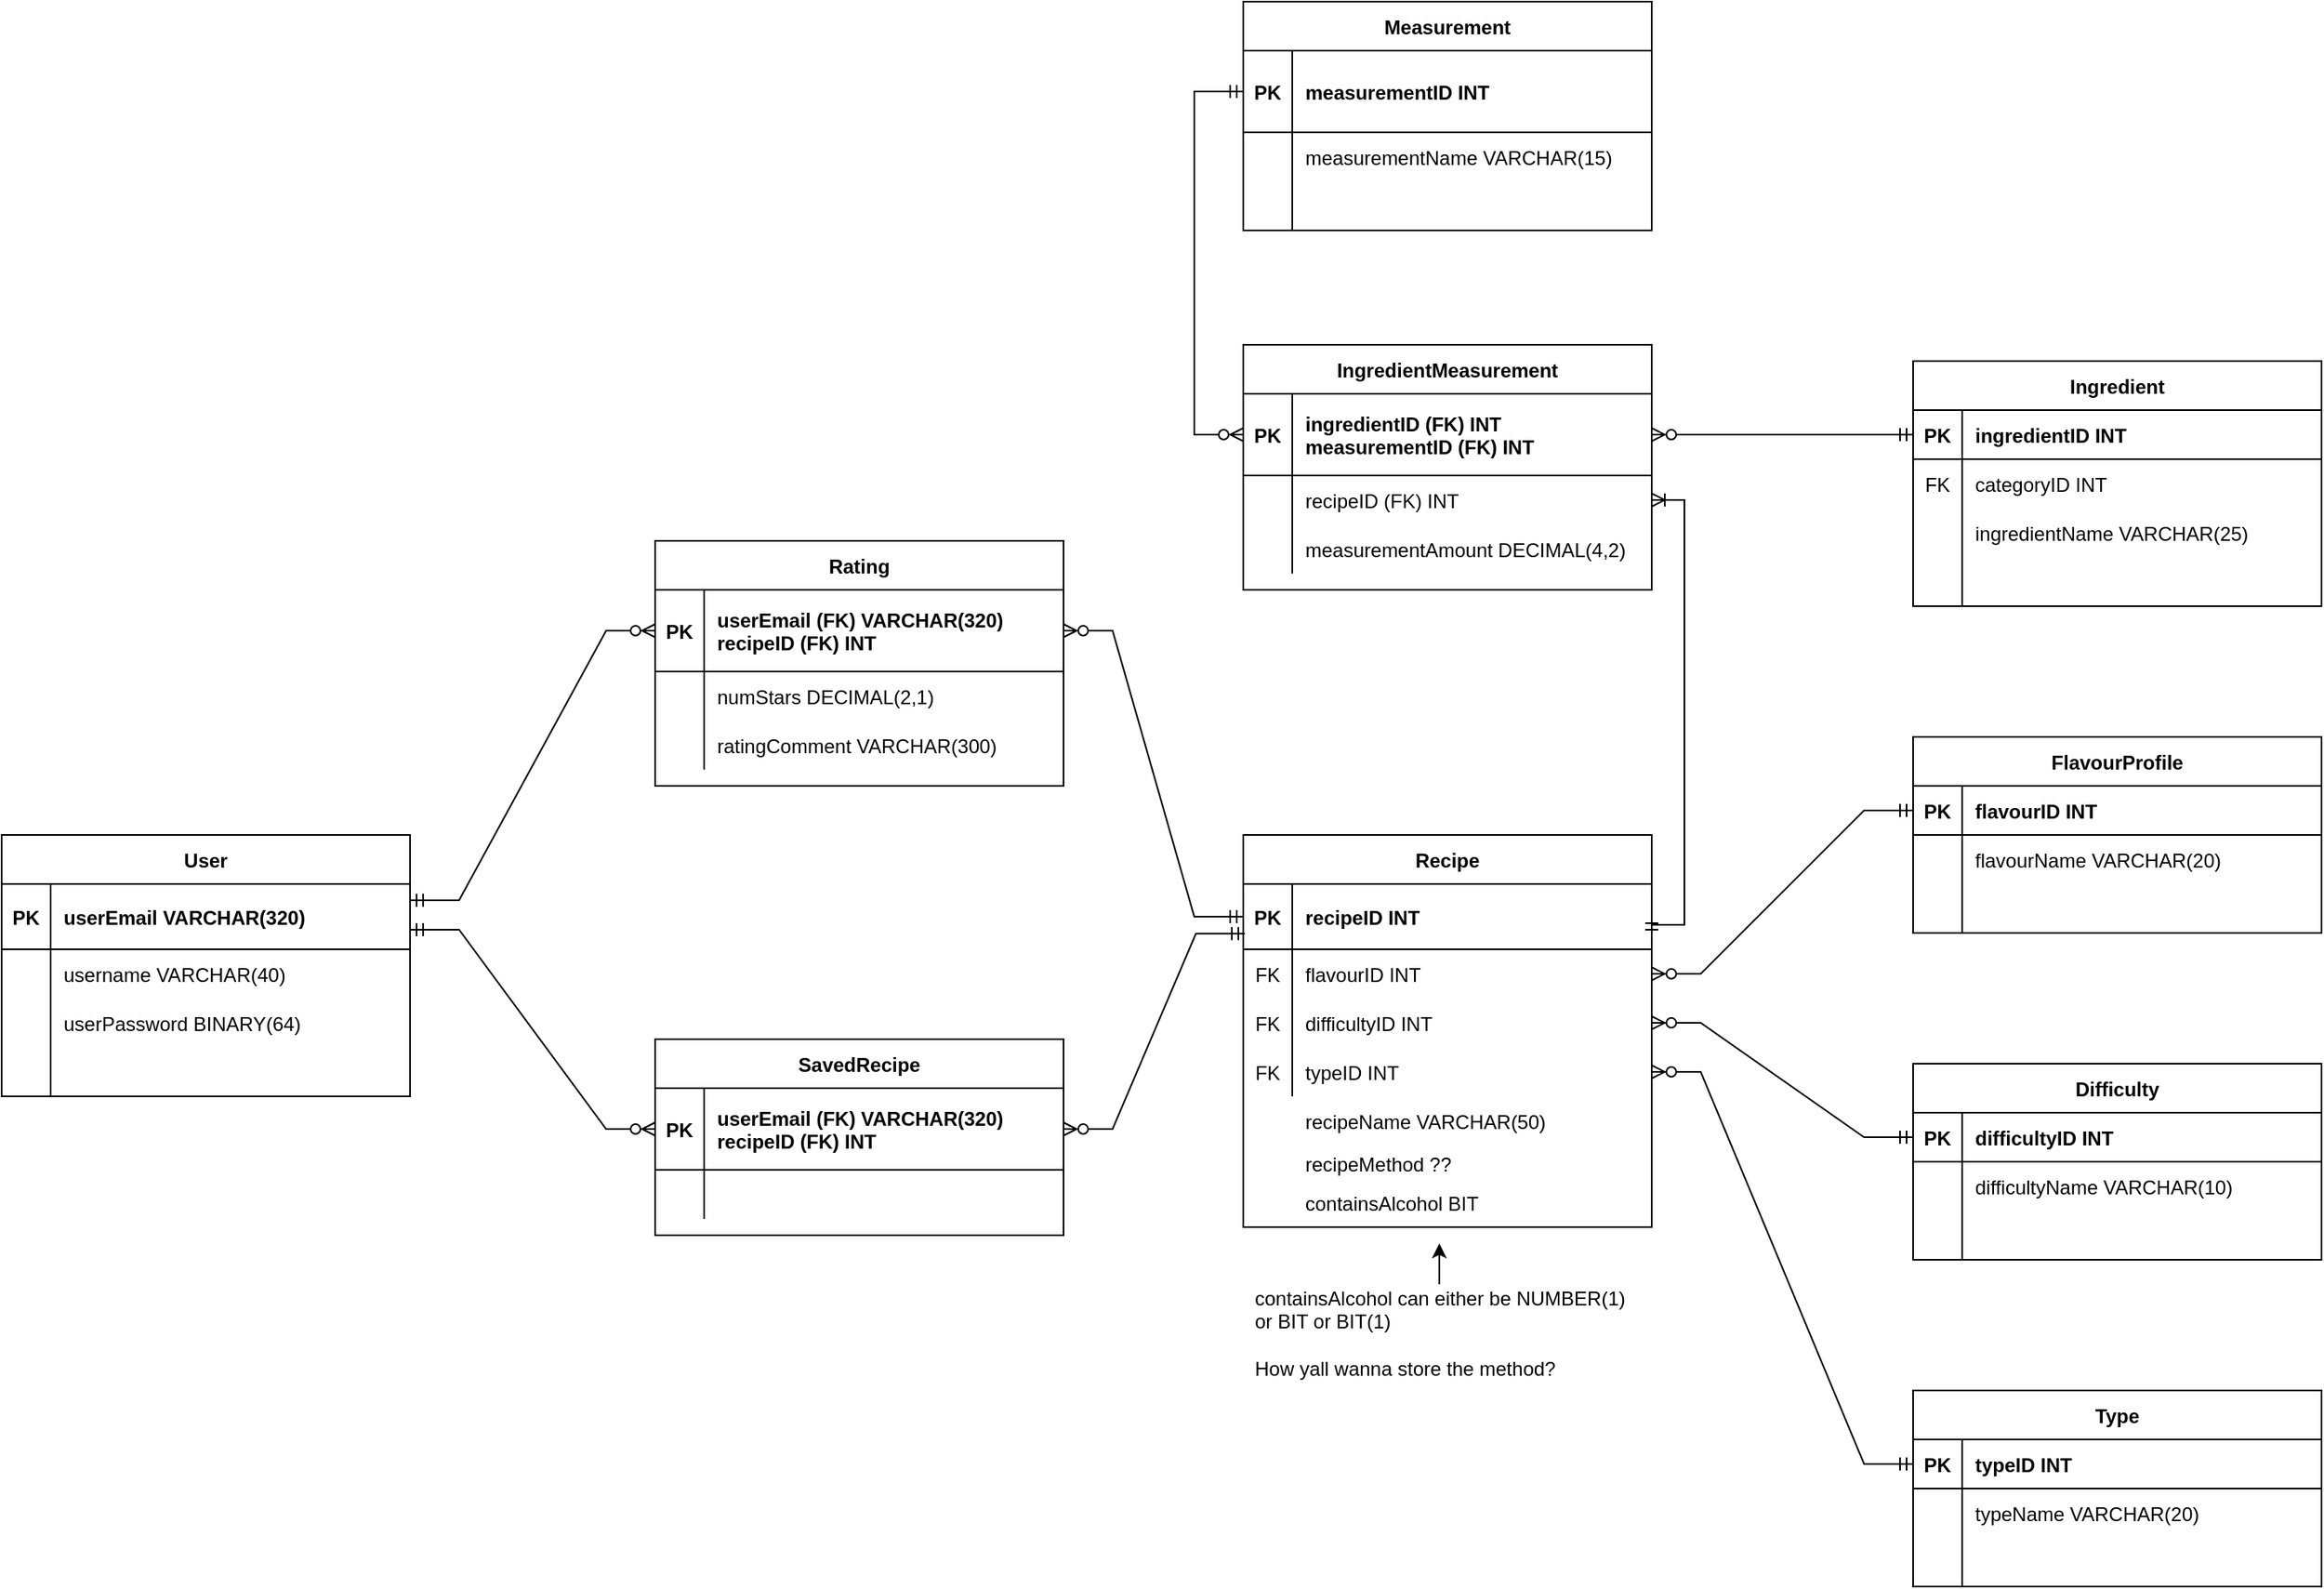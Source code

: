 <mxfile version="17.4.0" type="device"><diagram id="R2lEEEUBdFMjLlhIrx00" name="Page-1"><mxGraphModel dx="3547" dy="1947" grid="1" gridSize="10" guides="1" tooltips="1" connect="1" arrows="1" fold="1" page="1" pageScale="1" pageWidth="850" pageHeight="1100" math="0" shadow="0" extFonts="Permanent Marker^https://fonts.googleapis.com/css?family=Permanent+Marker"><root><mxCell id="0"/><mxCell id="1" parent="0"/><mxCell id="C-vyLk0tnHw3VtMMgP7b-13" value="Measurement" style="shape=table;startSize=30;container=1;collapsible=1;childLayout=tableLayout;fixedRows=1;rowLines=0;fontStyle=1;align=center;resizeLast=1;" parent="1" vertex="1"><mxGeometry x="-290" y="-490" width="250" height="140" as="geometry"/></mxCell><mxCell id="C-vyLk0tnHw3VtMMgP7b-14" value="" style="shape=partialRectangle;collapsible=0;dropTarget=0;pointerEvents=0;fillColor=none;points=[[0,0.5],[1,0.5]];portConstraint=eastwest;top=0;left=0;right=0;bottom=1;" parent="C-vyLk0tnHw3VtMMgP7b-13" vertex="1"><mxGeometry y="30" width="250" height="50" as="geometry"/></mxCell><mxCell id="C-vyLk0tnHw3VtMMgP7b-15" value="PK" style="shape=partialRectangle;overflow=hidden;connectable=0;fillColor=none;top=0;left=0;bottom=0;right=0;fontStyle=1;" parent="C-vyLk0tnHw3VtMMgP7b-14" vertex="1"><mxGeometry width="30" height="50" as="geometry"><mxRectangle width="30" height="50" as="alternateBounds"/></mxGeometry></mxCell><mxCell id="C-vyLk0tnHw3VtMMgP7b-16" value="measurementID INT" style="shape=partialRectangle;overflow=hidden;connectable=0;fillColor=none;top=0;left=0;bottom=0;right=0;align=left;spacingLeft=6;fontStyle=1;" parent="C-vyLk0tnHw3VtMMgP7b-14" vertex="1"><mxGeometry x="30" width="220" height="50" as="geometry"><mxRectangle width="220" height="50" as="alternateBounds"/></mxGeometry></mxCell><mxCell id="C-vyLk0tnHw3VtMMgP7b-17" value="" style="shape=partialRectangle;collapsible=0;dropTarget=0;pointerEvents=0;fillColor=none;points=[[0,0.5],[1,0.5]];portConstraint=eastwest;top=0;left=0;right=0;bottom=0;" parent="C-vyLk0tnHw3VtMMgP7b-13" vertex="1"><mxGeometry y="80" width="250" height="30" as="geometry"/></mxCell><mxCell id="C-vyLk0tnHw3VtMMgP7b-18" value="" style="shape=partialRectangle;overflow=hidden;connectable=0;fillColor=none;top=0;left=0;bottom=0;right=0;" parent="C-vyLk0tnHw3VtMMgP7b-17" vertex="1"><mxGeometry width="30" height="30" as="geometry"><mxRectangle width="30" height="30" as="alternateBounds"/></mxGeometry></mxCell><mxCell id="C-vyLk0tnHw3VtMMgP7b-19" value="measurementName VARCHAR(15)" style="shape=partialRectangle;overflow=hidden;connectable=0;fillColor=none;top=0;left=0;bottom=0;right=0;align=left;spacingLeft=6;" parent="C-vyLk0tnHw3VtMMgP7b-17" vertex="1"><mxGeometry x="30" width="220" height="30" as="geometry"><mxRectangle width="220" height="30" as="alternateBounds"/></mxGeometry></mxCell><mxCell id="C-vyLk0tnHw3VtMMgP7b-20" value="" style="shape=partialRectangle;collapsible=0;dropTarget=0;pointerEvents=0;fillColor=none;points=[[0,0.5],[1,0.5]];portConstraint=eastwest;top=0;left=0;right=0;bottom=0;" parent="C-vyLk0tnHw3VtMMgP7b-13" vertex="1"><mxGeometry y="110" width="250" height="30" as="geometry"/></mxCell><mxCell id="C-vyLk0tnHw3VtMMgP7b-21" value="" style="shape=partialRectangle;overflow=hidden;connectable=0;fillColor=none;top=0;left=0;bottom=0;right=0;" parent="C-vyLk0tnHw3VtMMgP7b-20" vertex="1"><mxGeometry width="30" height="30" as="geometry"><mxRectangle width="30" height="30" as="alternateBounds"/></mxGeometry></mxCell><mxCell id="C-vyLk0tnHw3VtMMgP7b-22" value="" style="shape=partialRectangle;overflow=hidden;connectable=0;fillColor=none;top=0;left=0;bottom=0;right=0;align=left;spacingLeft=6;" parent="C-vyLk0tnHw3VtMMgP7b-20" vertex="1"><mxGeometry x="30" width="220" height="30" as="geometry"><mxRectangle width="220" height="30" as="alternateBounds"/></mxGeometry></mxCell><mxCell id="M-uLG-tRZs6pKhK2Irra-61" value="Recipe" style="shape=table;startSize=30;container=1;collapsible=1;childLayout=tableLayout;fixedRows=1;rowLines=0;fontStyle=1;align=center;resizeLast=1;" parent="1" vertex="1"><mxGeometry x="-290" y="20" width="250" height="240" as="geometry"/></mxCell><mxCell id="M-uLG-tRZs6pKhK2Irra-62" value="" style="shape=partialRectangle;collapsible=0;dropTarget=0;pointerEvents=0;fillColor=none;points=[[0,0.5],[1,0.5]];portConstraint=eastwest;top=0;left=0;right=0;bottom=1;" parent="M-uLG-tRZs6pKhK2Irra-61" vertex="1"><mxGeometry y="30" width="250" height="40" as="geometry"/></mxCell><mxCell id="M-uLG-tRZs6pKhK2Irra-63" value="PK" style="shape=partialRectangle;overflow=hidden;connectable=0;fillColor=none;top=0;left=0;bottom=0;right=0;fontStyle=1;" parent="M-uLG-tRZs6pKhK2Irra-62" vertex="1"><mxGeometry width="30" height="40" as="geometry"><mxRectangle width="30" height="40" as="alternateBounds"/></mxGeometry></mxCell><mxCell id="M-uLG-tRZs6pKhK2Irra-64" value="recipeID INT" style="shape=partialRectangle;overflow=hidden;connectable=0;fillColor=none;top=0;left=0;bottom=0;right=0;align=left;spacingLeft=6;fontStyle=1;" parent="M-uLG-tRZs6pKhK2Irra-62" vertex="1"><mxGeometry x="30" width="220" height="40" as="geometry"><mxRectangle width="220" height="40" as="alternateBounds"/></mxGeometry></mxCell><mxCell id="M-uLG-tRZs6pKhK2Irra-65" value="" style="shape=partialRectangle;collapsible=0;dropTarget=0;pointerEvents=0;fillColor=none;points=[[0,0.5],[1,0.5]];portConstraint=eastwest;top=0;left=0;right=0;bottom=0;" parent="M-uLG-tRZs6pKhK2Irra-61" vertex="1"><mxGeometry y="70" width="250" height="30" as="geometry"/></mxCell><mxCell id="M-uLG-tRZs6pKhK2Irra-66" value="FK" style="shape=partialRectangle;overflow=hidden;connectable=0;fillColor=none;top=0;left=0;bottom=0;right=0;" parent="M-uLG-tRZs6pKhK2Irra-65" vertex="1"><mxGeometry width="30" height="30" as="geometry"><mxRectangle width="30" height="30" as="alternateBounds"/></mxGeometry></mxCell><mxCell id="M-uLG-tRZs6pKhK2Irra-67" value="flavourID INT" style="shape=partialRectangle;overflow=hidden;connectable=0;fillColor=none;top=0;left=0;bottom=0;right=0;align=left;spacingLeft=6;" parent="M-uLG-tRZs6pKhK2Irra-65" vertex="1"><mxGeometry x="30" width="220" height="30" as="geometry"><mxRectangle width="220" height="30" as="alternateBounds"/></mxGeometry></mxCell><mxCell id="M-uLG-tRZs6pKhK2Irra-68" value="" style="shape=partialRectangle;collapsible=0;dropTarget=0;pointerEvents=0;fillColor=none;points=[[0,0.5],[1,0.5]];portConstraint=eastwest;top=0;left=0;right=0;bottom=0;" parent="M-uLG-tRZs6pKhK2Irra-61" vertex="1"><mxGeometry y="100" width="250" height="30" as="geometry"/></mxCell><mxCell id="M-uLG-tRZs6pKhK2Irra-69" value="FK" style="shape=partialRectangle;overflow=hidden;connectable=0;fillColor=none;top=0;left=0;bottom=0;right=0;" parent="M-uLG-tRZs6pKhK2Irra-68" vertex="1"><mxGeometry width="30" height="30" as="geometry"><mxRectangle width="30" height="30" as="alternateBounds"/></mxGeometry></mxCell><mxCell id="M-uLG-tRZs6pKhK2Irra-70" value="difficultyID INT" style="shape=partialRectangle;overflow=hidden;connectable=0;fillColor=none;top=0;left=0;bottom=0;right=0;align=left;spacingLeft=6;" parent="M-uLG-tRZs6pKhK2Irra-68" vertex="1"><mxGeometry x="30" width="220" height="30" as="geometry"><mxRectangle width="220" height="30" as="alternateBounds"/></mxGeometry></mxCell><mxCell id="fUrrX4mAZQ-xG1FtMQyd-1" value="" style="shape=partialRectangle;collapsible=0;dropTarget=0;pointerEvents=0;fillColor=none;points=[[0,0.5],[1,0.5]];portConstraint=eastwest;top=0;left=0;right=0;bottom=0;" parent="M-uLG-tRZs6pKhK2Irra-61" vertex="1"><mxGeometry y="130" width="250" height="30" as="geometry"/></mxCell><mxCell id="fUrrX4mAZQ-xG1FtMQyd-2" value="FK" style="shape=partialRectangle;overflow=hidden;connectable=0;fillColor=none;top=0;left=0;bottom=0;right=0;" parent="fUrrX4mAZQ-xG1FtMQyd-1" vertex="1"><mxGeometry width="30" height="30" as="geometry"><mxRectangle width="30" height="30" as="alternateBounds"/></mxGeometry></mxCell><mxCell id="fUrrX4mAZQ-xG1FtMQyd-3" value="typeID INT" style="shape=partialRectangle;overflow=hidden;connectable=0;fillColor=none;top=0;left=0;bottom=0;right=0;align=left;spacingLeft=6;" parent="fUrrX4mAZQ-xG1FtMQyd-1" vertex="1"><mxGeometry x="30" width="220" height="30" as="geometry"><mxRectangle width="220" height="30" as="alternateBounds"/></mxGeometry></mxCell><mxCell id="M-uLG-tRZs6pKhK2Irra-74" value="IngredientMeasurement" style="shape=table;startSize=30;container=1;collapsible=1;childLayout=tableLayout;fixedRows=1;rowLines=0;fontStyle=1;align=center;resizeLast=1;" parent="1" vertex="1"><mxGeometry x="-290" y="-280" width="250" height="150" as="geometry"/></mxCell><mxCell id="M-uLG-tRZs6pKhK2Irra-75" value="" style="shape=partialRectangle;collapsible=0;dropTarget=0;pointerEvents=0;fillColor=none;points=[[0,0.5],[1,0.5]];portConstraint=eastwest;top=0;left=0;right=0;bottom=1;" parent="M-uLG-tRZs6pKhK2Irra-74" vertex="1"><mxGeometry y="30" width="250" height="50" as="geometry"/></mxCell><mxCell id="M-uLG-tRZs6pKhK2Irra-76" value="PK" style="shape=partialRectangle;overflow=hidden;connectable=0;fillColor=none;top=0;left=0;bottom=0;right=0;fontStyle=1;" parent="M-uLG-tRZs6pKhK2Irra-75" vertex="1"><mxGeometry width="30" height="50" as="geometry"><mxRectangle width="30" height="50" as="alternateBounds"/></mxGeometry></mxCell><mxCell id="M-uLG-tRZs6pKhK2Irra-77" value="ingredientID (FK) INT&#10;measurementID (FK) INT" style="shape=partialRectangle;overflow=hidden;connectable=0;fillColor=none;top=0;left=0;bottom=0;right=0;align=left;spacingLeft=6;fontStyle=1;" parent="M-uLG-tRZs6pKhK2Irra-75" vertex="1"><mxGeometry x="30" width="220" height="50" as="geometry"><mxRectangle width="220" height="50" as="alternateBounds"/></mxGeometry></mxCell><mxCell id="M-uLG-tRZs6pKhK2Irra-78" value="" style="shape=partialRectangle;collapsible=0;dropTarget=0;pointerEvents=0;fillColor=none;points=[[0,0.5],[1,0.5]];portConstraint=eastwest;top=0;left=0;right=0;bottom=0;" parent="M-uLG-tRZs6pKhK2Irra-74" vertex="1"><mxGeometry y="80" width="250" height="30" as="geometry"/></mxCell><mxCell id="M-uLG-tRZs6pKhK2Irra-79" value="" style="shape=partialRectangle;overflow=hidden;connectable=0;fillColor=none;top=0;left=0;bottom=0;right=0;" parent="M-uLG-tRZs6pKhK2Irra-78" vertex="1"><mxGeometry width="30" height="30" as="geometry"><mxRectangle width="30" height="30" as="alternateBounds"/></mxGeometry></mxCell><mxCell id="M-uLG-tRZs6pKhK2Irra-80" value="recipeID (FK) INT" style="shape=partialRectangle;overflow=hidden;connectable=0;fillColor=none;top=0;left=0;bottom=0;right=0;align=left;spacingLeft=6;" parent="M-uLG-tRZs6pKhK2Irra-78" vertex="1"><mxGeometry x="30" width="220" height="30" as="geometry"><mxRectangle width="220" height="30" as="alternateBounds"/></mxGeometry></mxCell><mxCell id="M-uLG-tRZs6pKhK2Irra-83" value="" style="shape=partialRectangle;collapsible=0;dropTarget=0;pointerEvents=0;fillColor=none;points=[[0,0.5],[1,0.5]];portConstraint=eastwest;top=0;left=0;right=0;bottom=0;" parent="M-uLG-tRZs6pKhK2Irra-74" vertex="1"><mxGeometry y="110" width="250" height="30" as="geometry"/></mxCell><mxCell id="M-uLG-tRZs6pKhK2Irra-84" value="" style="shape=partialRectangle;overflow=hidden;connectable=0;fillColor=none;top=0;left=0;bottom=0;right=0;" parent="M-uLG-tRZs6pKhK2Irra-83" vertex="1"><mxGeometry width="30" height="30" as="geometry"><mxRectangle width="30" height="30" as="alternateBounds"/></mxGeometry></mxCell><mxCell id="M-uLG-tRZs6pKhK2Irra-85" value="measurementAmount DECIMAL(4,2)" style="shape=partialRectangle;overflow=hidden;connectable=0;fillColor=none;top=0;left=0;bottom=0;right=0;align=left;spacingLeft=6;" parent="M-uLG-tRZs6pKhK2Irra-83" vertex="1"><mxGeometry x="30" width="220" height="30" as="geometry"><mxRectangle width="220" height="30" as="alternateBounds"/></mxGeometry></mxCell><mxCell id="M-uLG-tRZs6pKhK2Irra-103" value="Ingredient" style="shape=table;startSize=30;container=1;collapsible=1;childLayout=tableLayout;fixedRows=1;rowLines=0;fontStyle=1;align=center;resizeLast=1;" parent="1" vertex="1"><mxGeometry x="120" y="-270" width="250" height="150" as="geometry"/></mxCell><mxCell id="M-uLG-tRZs6pKhK2Irra-104" value="" style="shape=partialRectangle;collapsible=0;dropTarget=0;pointerEvents=0;fillColor=none;points=[[0,0.5],[1,0.5]];portConstraint=eastwest;top=0;left=0;right=0;bottom=1;" parent="M-uLG-tRZs6pKhK2Irra-103" vertex="1"><mxGeometry y="30" width="250" height="30" as="geometry"/></mxCell><mxCell id="M-uLG-tRZs6pKhK2Irra-105" value="PK" style="shape=partialRectangle;overflow=hidden;connectable=0;fillColor=none;top=0;left=0;bottom=0;right=0;fontStyle=1;" parent="M-uLG-tRZs6pKhK2Irra-104" vertex="1"><mxGeometry width="30" height="30" as="geometry"><mxRectangle width="30" height="30" as="alternateBounds"/></mxGeometry></mxCell><mxCell id="M-uLG-tRZs6pKhK2Irra-106" value="ingredientID INT" style="shape=partialRectangle;overflow=hidden;connectable=0;fillColor=none;top=0;left=0;bottom=0;right=0;align=left;spacingLeft=6;fontStyle=1;" parent="M-uLG-tRZs6pKhK2Irra-104" vertex="1"><mxGeometry x="30" width="220" height="30" as="geometry"><mxRectangle width="220" height="30" as="alternateBounds"/></mxGeometry></mxCell><mxCell id="M-uLG-tRZs6pKhK2Irra-146" value="" style="shape=partialRectangle;collapsible=0;dropTarget=0;pointerEvents=0;fillColor=none;points=[[0,0.5],[1,0.5]];portConstraint=eastwest;top=0;left=0;right=0;bottom=0;" parent="M-uLG-tRZs6pKhK2Irra-103" vertex="1"><mxGeometry y="60" width="250" height="30" as="geometry"/></mxCell><mxCell id="M-uLG-tRZs6pKhK2Irra-147" value="FK" style="shape=partialRectangle;overflow=hidden;connectable=0;fillColor=none;top=0;left=0;bottom=0;right=0;" parent="M-uLG-tRZs6pKhK2Irra-146" vertex="1"><mxGeometry width="30" height="30" as="geometry"><mxRectangle width="30" height="30" as="alternateBounds"/></mxGeometry></mxCell><mxCell id="M-uLG-tRZs6pKhK2Irra-148" value="categoryID INT" style="shape=partialRectangle;overflow=hidden;connectable=0;fillColor=none;top=0;left=0;bottom=0;right=0;align=left;spacingLeft=6;" parent="M-uLG-tRZs6pKhK2Irra-146" vertex="1"><mxGeometry x="30" width="220" height="30" as="geometry"><mxRectangle width="220" height="30" as="alternateBounds"/></mxGeometry></mxCell><mxCell id="M-uLG-tRZs6pKhK2Irra-110" value="" style="shape=partialRectangle;collapsible=0;dropTarget=0;pointerEvents=0;fillColor=none;points=[[0,0.5],[1,0.5]];portConstraint=eastwest;top=0;left=0;right=0;bottom=0;" parent="M-uLG-tRZs6pKhK2Irra-103" vertex="1"><mxGeometry y="90" width="250" height="30" as="geometry"/></mxCell><mxCell id="M-uLG-tRZs6pKhK2Irra-111" value="" style="shape=partialRectangle;overflow=hidden;connectable=0;fillColor=none;top=0;left=0;bottom=0;right=0;" parent="M-uLG-tRZs6pKhK2Irra-110" vertex="1"><mxGeometry width="30" height="30" as="geometry"><mxRectangle width="30" height="30" as="alternateBounds"/></mxGeometry></mxCell><mxCell id="M-uLG-tRZs6pKhK2Irra-112" value="ingredientName VARCHAR(25)" style="shape=partialRectangle;overflow=hidden;connectable=0;fillColor=none;top=0;left=0;bottom=0;right=0;align=left;spacingLeft=6;" parent="M-uLG-tRZs6pKhK2Irra-110" vertex="1"><mxGeometry x="30" width="220" height="30" as="geometry"><mxRectangle width="220" height="30" as="alternateBounds"/></mxGeometry></mxCell><mxCell id="M-uLG-tRZs6pKhK2Irra-113" value="" style="shape=partialRectangle;collapsible=0;dropTarget=0;pointerEvents=0;fillColor=none;points=[[0,0.5],[1,0.5]];portConstraint=eastwest;top=0;left=0;right=0;bottom=0;" parent="M-uLG-tRZs6pKhK2Irra-103" vertex="1"><mxGeometry y="120" width="250" height="30" as="geometry"/></mxCell><mxCell id="M-uLG-tRZs6pKhK2Irra-114" value="" style="shape=partialRectangle;overflow=hidden;connectable=0;fillColor=none;top=0;left=0;bottom=0;right=0;" parent="M-uLG-tRZs6pKhK2Irra-113" vertex="1"><mxGeometry width="30" height="30" as="geometry"><mxRectangle width="30" height="30" as="alternateBounds"/></mxGeometry></mxCell><mxCell id="M-uLG-tRZs6pKhK2Irra-115" value="" style="shape=partialRectangle;overflow=hidden;connectable=0;fillColor=none;top=0;left=0;bottom=0;right=0;align=left;spacingLeft=6;" parent="M-uLG-tRZs6pKhK2Irra-113" vertex="1"><mxGeometry x="30" width="220" height="30" as="geometry"><mxRectangle width="220" height="30" as="alternateBounds"/></mxGeometry></mxCell><mxCell id="ol3NqKrwOJaHJG28tOOT-1" value="" style="edgeStyle=orthogonalEdgeStyle;fontSize=12;html=1;endArrow=ERoneToMany;startArrow=ERmandOne;rounded=0;exitX=1;exitY=0.5;exitDx=0;exitDy=0;entryX=1;entryY=0.5;entryDx=0;entryDy=0;" parent="1" source="M-uLG-tRZs6pKhK2Irra-62" target="M-uLG-tRZs6pKhK2Irra-78" edge="1"><mxGeometry width="100" height="100" relative="1" as="geometry"><mxPoint x="-210" y="20" as="sourcePoint"/><mxPoint x="-110" y="-80" as="targetPoint"/><Array as="points"><mxPoint x="-20" y="75"/><mxPoint x="-20" y="-185"/></Array></mxGeometry></mxCell><mxCell id="ol3NqKrwOJaHJG28tOOT-2" value="" style="edgeStyle=entityRelationEdgeStyle;fontSize=12;html=1;endArrow=ERzeroToMany;startArrow=ERmandOne;rounded=0;exitX=0;exitY=0.5;exitDx=0;exitDy=0;entryX=1;entryY=0.5;entryDx=0;entryDy=0;" parent="1" source="M-uLG-tRZs6pKhK2Irra-104" target="M-uLG-tRZs6pKhK2Irra-75" edge="1"><mxGeometry width="100" height="100" relative="1" as="geometry"><mxPoint x="-210" y="20" as="sourcePoint"/><mxPoint x="-110" y="-80" as="targetPoint"/></mxGeometry></mxCell><mxCell id="ol3NqKrwOJaHJG28tOOT-4" value="" style="fontSize=12;html=1;endArrow=ERzeroToMany;startArrow=ERmandOne;rounded=0;exitX=0;exitY=0.5;exitDx=0;exitDy=0;entryX=0;entryY=0.5;entryDx=0;entryDy=0;edgeStyle=orthogonalEdgeStyle;" parent="1" source="C-vyLk0tnHw3VtMMgP7b-14" target="M-uLG-tRZs6pKhK2Irra-75" edge="1"><mxGeometry width="100" height="100" relative="1" as="geometry"><mxPoint x="140" y="-155" as="sourcePoint"/><mxPoint x="-20" y="-156" as="targetPoint"/><Array as="points"><mxPoint x="-320" y="-435"/><mxPoint x="-320" y="-225"/></Array></mxGeometry></mxCell><mxCell id="rBbLAadMYYlc0e-Z_680-1" value="" style="shape=partialRectangle;collapsible=0;dropTarget=0;pointerEvents=0;fillColor=none;points=[[0,0.5],[1,0.5]];portConstraint=eastwest;top=0;left=0;right=0;bottom=0;" parent="1" vertex="1"><mxGeometry x="-290" y="206" width="250" height="30" as="geometry"/></mxCell><mxCell id="rBbLAadMYYlc0e-Z_680-2" value="" style="shape=partialRectangle;overflow=hidden;connectable=0;fillColor=none;top=0;left=0;bottom=0;right=0;" parent="rBbLAadMYYlc0e-Z_680-1" vertex="1"><mxGeometry width="30" height="30" as="geometry"><mxRectangle width="30" height="30" as="alternateBounds"/></mxGeometry></mxCell><mxCell id="rBbLAadMYYlc0e-Z_680-3" value="recipeMethod ??" style="shape=partialRectangle;overflow=hidden;connectable=0;fillColor=none;top=0;left=0;bottom=0;right=0;align=left;spacingLeft=6;" parent="rBbLAadMYYlc0e-Z_680-1" vertex="1"><mxGeometry x="30" width="220" height="30" as="geometry"><mxRectangle width="220" height="30" as="alternateBounds"/></mxGeometry></mxCell><mxCell id="rBbLAadMYYlc0e-Z_680-4" value="" style="shape=partialRectangle;collapsible=0;dropTarget=0;pointerEvents=0;fillColor=none;points=[[0,0.5],[1,0.5]];portConstraint=eastwest;top=0;left=0;right=0;bottom=0;" parent="1" vertex="1"><mxGeometry x="-290" y="180" width="250" height="30" as="geometry"/></mxCell><mxCell id="rBbLAadMYYlc0e-Z_680-5" value="" style="shape=partialRectangle;overflow=hidden;connectable=0;fillColor=none;top=0;left=0;bottom=0;right=0;" parent="rBbLAadMYYlc0e-Z_680-4" vertex="1"><mxGeometry width="30" height="30" as="geometry"><mxRectangle width="30" height="30" as="alternateBounds"/></mxGeometry></mxCell><mxCell id="rBbLAadMYYlc0e-Z_680-6" value="recipeName VARCHAR(50)" style="shape=partialRectangle;overflow=hidden;connectable=0;fillColor=none;top=0;left=0;bottom=0;right=0;align=left;spacingLeft=6;" parent="rBbLAadMYYlc0e-Z_680-4" vertex="1"><mxGeometry x="30" width="220" height="30" as="geometry"><mxRectangle width="220" height="30" as="alternateBounds"/></mxGeometry></mxCell><mxCell id="rBbLAadMYYlc0e-Z_680-7" value="" style="shape=partialRectangle;collapsible=0;dropTarget=0;pointerEvents=0;fillColor=none;points=[[0,0.5],[1,0.5]];portConstraint=eastwest;top=0;left=0;right=0;bottom=0;" parent="1" vertex="1"><mxGeometry x="-290" y="230" width="250" height="30" as="geometry"/></mxCell><mxCell id="rBbLAadMYYlc0e-Z_680-8" value="" style="shape=partialRectangle;overflow=hidden;connectable=0;fillColor=none;top=0;left=0;bottom=0;right=0;" parent="rBbLAadMYYlc0e-Z_680-7" vertex="1"><mxGeometry width="30" height="30" as="geometry"><mxRectangle width="30" height="30" as="alternateBounds"/></mxGeometry></mxCell><mxCell id="rBbLAadMYYlc0e-Z_680-9" value="containsAlcohol BIT" style="shape=partialRectangle;overflow=hidden;connectable=0;fillColor=none;top=0;left=0;bottom=0;right=0;align=left;spacingLeft=6;" parent="rBbLAadMYYlc0e-Z_680-7" vertex="1"><mxGeometry x="30" width="220" height="30" as="geometry"><mxRectangle width="220" height="30" as="alternateBounds"/></mxGeometry></mxCell><mxCell id="rBbLAadMYYlc0e-Z_680-23" value="FlavourProfile" style="shape=table;startSize=30;container=1;collapsible=1;childLayout=tableLayout;fixedRows=1;rowLines=0;fontStyle=1;align=center;resizeLast=1;" parent="1" vertex="1"><mxGeometry x="120" y="-40" width="250" height="120" as="geometry"/></mxCell><mxCell id="rBbLAadMYYlc0e-Z_680-24" value="" style="shape=partialRectangle;collapsible=0;dropTarget=0;pointerEvents=0;fillColor=none;points=[[0,0.5],[1,0.5]];portConstraint=eastwest;top=0;left=0;right=0;bottom=1;" parent="rBbLAadMYYlc0e-Z_680-23" vertex="1"><mxGeometry y="30" width="250" height="30" as="geometry"/></mxCell><mxCell id="rBbLAadMYYlc0e-Z_680-25" value="PK" style="shape=partialRectangle;overflow=hidden;connectable=0;fillColor=none;top=0;left=0;bottom=0;right=0;fontStyle=1;" parent="rBbLAadMYYlc0e-Z_680-24" vertex="1"><mxGeometry width="30" height="30" as="geometry"><mxRectangle width="30" height="30" as="alternateBounds"/></mxGeometry></mxCell><mxCell id="rBbLAadMYYlc0e-Z_680-26" value="flavourID INT" style="shape=partialRectangle;overflow=hidden;connectable=0;fillColor=none;top=0;left=0;bottom=0;right=0;align=left;spacingLeft=6;fontStyle=1;" parent="rBbLAadMYYlc0e-Z_680-24" vertex="1"><mxGeometry x="30" width="220" height="30" as="geometry"><mxRectangle width="220" height="30" as="alternateBounds"/></mxGeometry></mxCell><mxCell id="rBbLAadMYYlc0e-Z_680-27" value="" style="shape=partialRectangle;collapsible=0;dropTarget=0;pointerEvents=0;fillColor=none;points=[[0,0.5],[1,0.5]];portConstraint=eastwest;top=0;left=0;right=0;bottom=0;" parent="rBbLAadMYYlc0e-Z_680-23" vertex="1"><mxGeometry y="60" width="250" height="30" as="geometry"/></mxCell><mxCell id="rBbLAadMYYlc0e-Z_680-28" value="" style="shape=partialRectangle;overflow=hidden;connectable=0;fillColor=none;top=0;left=0;bottom=0;right=0;" parent="rBbLAadMYYlc0e-Z_680-27" vertex="1"><mxGeometry width="30" height="30" as="geometry"><mxRectangle width="30" height="30" as="alternateBounds"/></mxGeometry></mxCell><mxCell id="rBbLAadMYYlc0e-Z_680-29" value="flavourName VARCHAR(20)" style="shape=partialRectangle;overflow=hidden;connectable=0;fillColor=none;top=0;left=0;bottom=0;right=0;align=left;spacingLeft=6;" parent="rBbLAadMYYlc0e-Z_680-27" vertex="1"><mxGeometry x="30" width="220" height="30" as="geometry"><mxRectangle width="220" height="30" as="alternateBounds"/></mxGeometry></mxCell><mxCell id="rBbLAadMYYlc0e-Z_680-33" value="" style="shape=partialRectangle;collapsible=0;dropTarget=0;pointerEvents=0;fillColor=none;points=[[0,0.5],[1,0.5]];portConstraint=eastwest;top=0;left=0;right=0;bottom=0;" parent="rBbLAadMYYlc0e-Z_680-23" vertex="1"><mxGeometry y="90" width="250" height="30" as="geometry"/></mxCell><mxCell id="rBbLAadMYYlc0e-Z_680-34" value="" style="shape=partialRectangle;overflow=hidden;connectable=0;fillColor=none;top=0;left=0;bottom=0;right=0;" parent="rBbLAadMYYlc0e-Z_680-33" vertex="1"><mxGeometry width="30" height="30" as="geometry"><mxRectangle width="30" height="30" as="alternateBounds"/></mxGeometry></mxCell><mxCell id="rBbLAadMYYlc0e-Z_680-35" value="" style="shape=partialRectangle;overflow=hidden;connectable=0;fillColor=none;top=0;left=0;bottom=0;right=0;align=left;spacingLeft=6;" parent="rBbLAadMYYlc0e-Z_680-33" vertex="1"><mxGeometry x="30" width="220" height="30" as="geometry"><mxRectangle width="220" height="30" as="alternateBounds"/></mxGeometry></mxCell><mxCell id="rBbLAadMYYlc0e-Z_680-36" value="Difficulty" style="shape=table;startSize=30;container=1;collapsible=1;childLayout=tableLayout;fixedRows=1;rowLines=0;fontStyle=1;align=center;resizeLast=1;" parent="1" vertex="1"><mxGeometry x="120" y="160" width="250" height="120" as="geometry"/></mxCell><mxCell id="rBbLAadMYYlc0e-Z_680-37" value="" style="shape=partialRectangle;collapsible=0;dropTarget=0;pointerEvents=0;fillColor=none;points=[[0,0.5],[1,0.5]];portConstraint=eastwest;top=0;left=0;right=0;bottom=1;" parent="rBbLAadMYYlc0e-Z_680-36" vertex="1"><mxGeometry y="30" width="250" height="30" as="geometry"/></mxCell><mxCell id="rBbLAadMYYlc0e-Z_680-38" value="PK" style="shape=partialRectangle;overflow=hidden;connectable=0;fillColor=none;top=0;left=0;bottom=0;right=0;fontStyle=1;" parent="rBbLAadMYYlc0e-Z_680-37" vertex="1"><mxGeometry width="30" height="30" as="geometry"><mxRectangle width="30" height="30" as="alternateBounds"/></mxGeometry></mxCell><mxCell id="rBbLAadMYYlc0e-Z_680-39" value="difficultyID INT" style="shape=partialRectangle;overflow=hidden;connectable=0;fillColor=none;top=0;left=0;bottom=0;right=0;align=left;spacingLeft=6;fontStyle=1;" parent="rBbLAadMYYlc0e-Z_680-37" vertex="1"><mxGeometry x="30" width="220" height="30" as="geometry"><mxRectangle width="220" height="30" as="alternateBounds"/></mxGeometry></mxCell><mxCell id="rBbLAadMYYlc0e-Z_680-40" value="" style="shape=partialRectangle;collapsible=0;dropTarget=0;pointerEvents=0;fillColor=none;points=[[0,0.5],[1,0.5]];portConstraint=eastwest;top=0;left=0;right=0;bottom=0;" parent="rBbLAadMYYlc0e-Z_680-36" vertex="1"><mxGeometry y="60" width="250" height="30" as="geometry"/></mxCell><mxCell id="rBbLAadMYYlc0e-Z_680-41" value="" style="shape=partialRectangle;overflow=hidden;connectable=0;fillColor=none;top=0;left=0;bottom=0;right=0;" parent="rBbLAadMYYlc0e-Z_680-40" vertex="1"><mxGeometry width="30" height="30" as="geometry"><mxRectangle width="30" height="30" as="alternateBounds"/></mxGeometry></mxCell><mxCell id="rBbLAadMYYlc0e-Z_680-42" value="difficultyName VARCHAR(10)" style="shape=partialRectangle;overflow=hidden;connectable=0;fillColor=none;top=0;left=0;bottom=0;right=0;align=left;spacingLeft=6;" parent="rBbLAadMYYlc0e-Z_680-40" vertex="1"><mxGeometry x="30" width="220" height="30" as="geometry"><mxRectangle width="220" height="30" as="alternateBounds"/></mxGeometry></mxCell><mxCell id="rBbLAadMYYlc0e-Z_680-46" value="" style="shape=partialRectangle;collapsible=0;dropTarget=0;pointerEvents=0;fillColor=none;points=[[0,0.5],[1,0.5]];portConstraint=eastwest;top=0;left=0;right=0;bottom=0;" parent="rBbLAadMYYlc0e-Z_680-36" vertex="1"><mxGeometry y="90" width="250" height="30" as="geometry"/></mxCell><mxCell id="rBbLAadMYYlc0e-Z_680-47" value="" style="shape=partialRectangle;overflow=hidden;connectable=0;fillColor=none;top=0;left=0;bottom=0;right=0;" parent="rBbLAadMYYlc0e-Z_680-46" vertex="1"><mxGeometry width="30" height="30" as="geometry"><mxRectangle width="30" height="30" as="alternateBounds"/></mxGeometry></mxCell><mxCell id="rBbLAadMYYlc0e-Z_680-48" value="" style="shape=partialRectangle;overflow=hidden;connectable=0;fillColor=none;top=0;left=0;bottom=0;right=0;align=left;spacingLeft=6;" parent="rBbLAadMYYlc0e-Z_680-46" vertex="1"><mxGeometry x="30" width="220" height="30" as="geometry"><mxRectangle width="220" height="30" as="alternateBounds"/></mxGeometry></mxCell><mxCell id="rBbLAadMYYlc0e-Z_680-49" value="Type" style="shape=table;startSize=30;container=1;collapsible=1;childLayout=tableLayout;fixedRows=1;rowLines=0;fontStyle=1;align=center;resizeLast=1;" parent="1" vertex="1"><mxGeometry x="120" y="360" width="250" height="120" as="geometry"/></mxCell><mxCell id="rBbLAadMYYlc0e-Z_680-50" value="" style="shape=partialRectangle;collapsible=0;dropTarget=0;pointerEvents=0;fillColor=none;points=[[0,0.5],[1,0.5]];portConstraint=eastwest;top=0;left=0;right=0;bottom=1;" parent="rBbLAadMYYlc0e-Z_680-49" vertex="1"><mxGeometry y="30" width="250" height="30" as="geometry"/></mxCell><mxCell id="rBbLAadMYYlc0e-Z_680-51" value="PK" style="shape=partialRectangle;overflow=hidden;connectable=0;fillColor=none;top=0;left=0;bottom=0;right=0;fontStyle=1;" parent="rBbLAadMYYlc0e-Z_680-50" vertex="1"><mxGeometry width="30" height="30" as="geometry"><mxRectangle width="30" height="30" as="alternateBounds"/></mxGeometry></mxCell><mxCell id="rBbLAadMYYlc0e-Z_680-52" value="typeID INT" style="shape=partialRectangle;overflow=hidden;connectable=0;fillColor=none;top=0;left=0;bottom=0;right=0;align=left;spacingLeft=6;fontStyle=1;" parent="rBbLAadMYYlc0e-Z_680-50" vertex="1"><mxGeometry x="30" width="220" height="30" as="geometry"><mxRectangle width="220" height="30" as="alternateBounds"/></mxGeometry></mxCell><mxCell id="rBbLAadMYYlc0e-Z_680-53" value="" style="shape=partialRectangle;collapsible=0;dropTarget=0;pointerEvents=0;fillColor=none;points=[[0,0.5],[1,0.5]];portConstraint=eastwest;top=0;left=0;right=0;bottom=0;" parent="rBbLAadMYYlc0e-Z_680-49" vertex="1"><mxGeometry y="60" width="250" height="30" as="geometry"/></mxCell><mxCell id="rBbLAadMYYlc0e-Z_680-54" value="" style="shape=partialRectangle;overflow=hidden;connectable=0;fillColor=none;top=0;left=0;bottom=0;right=0;" parent="rBbLAadMYYlc0e-Z_680-53" vertex="1"><mxGeometry width="30" height="30" as="geometry"><mxRectangle width="30" height="30" as="alternateBounds"/></mxGeometry></mxCell><mxCell id="rBbLAadMYYlc0e-Z_680-55" value="typeName VARCHAR(20)" style="shape=partialRectangle;overflow=hidden;connectable=0;fillColor=none;top=0;left=0;bottom=0;right=0;align=left;spacingLeft=6;" parent="rBbLAadMYYlc0e-Z_680-53" vertex="1"><mxGeometry x="30" width="220" height="30" as="geometry"><mxRectangle width="220" height="30" as="alternateBounds"/></mxGeometry></mxCell><mxCell id="rBbLAadMYYlc0e-Z_680-59" value="" style="shape=partialRectangle;collapsible=0;dropTarget=0;pointerEvents=0;fillColor=none;points=[[0,0.5],[1,0.5]];portConstraint=eastwest;top=0;left=0;right=0;bottom=0;" parent="rBbLAadMYYlc0e-Z_680-49" vertex="1"><mxGeometry y="90" width="250" height="30" as="geometry"/></mxCell><mxCell id="rBbLAadMYYlc0e-Z_680-60" value="" style="shape=partialRectangle;overflow=hidden;connectable=0;fillColor=none;top=0;left=0;bottom=0;right=0;" parent="rBbLAadMYYlc0e-Z_680-59" vertex="1"><mxGeometry width="30" height="30" as="geometry"><mxRectangle width="30" height="30" as="alternateBounds"/></mxGeometry></mxCell><mxCell id="rBbLAadMYYlc0e-Z_680-61" value="" style="shape=partialRectangle;overflow=hidden;connectable=0;fillColor=none;top=0;left=0;bottom=0;right=0;align=left;spacingLeft=6;" parent="rBbLAadMYYlc0e-Z_680-59" vertex="1"><mxGeometry x="30" width="220" height="30" as="geometry"><mxRectangle width="220" height="30" as="alternateBounds"/></mxGeometry></mxCell><mxCell id="rBbLAadMYYlc0e-Z_680-62" value="" style="edgeStyle=entityRelationEdgeStyle;fontSize=12;html=1;endArrow=ERzeroToMany;startArrow=ERmandOne;rounded=0;exitX=0;exitY=0.5;exitDx=0;exitDy=0;entryX=1;entryY=0.5;entryDx=0;entryDy=0;" parent="1" source="rBbLAadMYYlc0e-Z_680-24" target="M-uLG-tRZs6pKhK2Irra-65" edge="1"><mxGeometry width="100" height="100" relative="1" as="geometry"><mxPoint x="130" y="-215" as="sourcePoint"/><mxPoint x="-30" y="-215" as="targetPoint"/></mxGeometry></mxCell><mxCell id="rBbLAadMYYlc0e-Z_680-63" value="" style="edgeStyle=entityRelationEdgeStyle;fontSize=12;html=1;endArrow=ERzeroToMany;startArrow=ERmandOne;rounded=0;exitX=0;exitY=0.5;exitDx=0;exitDy=0;entryX=1;entryY=0.5;entryDx=0;entryDy=0;" parent="1" source="rBbLAadMYYlc0e-Z_680-37" target="M-uLG-tRZs6pKhK2Irra-68" edge="1"><mxGeometry width="100" height="100" relative="1" as="geometry"><mxPoint x="140" y="-205" as="sourcePoint"/><mxPoint x="-20" y="-205" as="targetPoint"/></mxGeometry></mxCell><mxCell id="rBbLAadMYYlc0e-Z_680-64" value="" style="edgeStyle=entityRelationEdgeStyle;fontSize=12;html=1;endArrow=ERzeroToMany;startArrow=ERmandOne;rounded=0;exitX=0;exitY=0.5;exitDx=0;exitDy=0;entryX=1;entryY=0.5;entryDx=0;entryDy=0;" parent="1" source="rBbLAadMYYlc0e-Z_680-50" target="fUrrX4mAZQ-xG1FtMQyd-1" edge="1"><mxGeometry width="100" height="100" relative="1" as="geometry"><mxPoint x="150" y="-195" as="sourcePoint"/><mxPoint x="-10" y="-195" as="targetPoint"/></mxGeometry></mxCell><mxCell id="rBbLAadMYYlc0e-Z_680-67" value="User" style="shape=table;startSize=30;container=1;collapsible=1;childLayout=tableLayout;fixedRows=1;rowLines=0;fontStyle=1;align=center;resizeLast=1;" parent="1" vertex="1"><mxGeometry x="-1050" y="20" width="250" height="160" as="geometry"/></mxCell><mxCell id="rBbLAadMYYlc0e-Z_680-68" value="" style="shape=partialRectangle;collapsible=0;dropTarget=0;pointerEvents=0;fillColor=none;points=[[0,0.5],[1,0.5]];portConstraint=eastwest;top=0;left=0;right=0;bottom=1;" parent="rBbLAadMYYlc0e-Z_680-67" vertex="1"><mxGeometry y="30" width="250" height="40" as="geometry"/></mxCell><mxCell id="rBbLAadMYYlc0e-Z_680-69" value="PK" style="shape=partialRectangle;overflow=hidden;connectable=0;fillColor=none;top=0;left=0;bottom=0;right=0;fontStyle=1;" parent="rBbLAadMYYlc0e-Z_680-68" vertex="1"><mxGeometry width="30" height="40" as="geometry"><mxRectangle width="30" height="40" as="alternateBounds"/></mxGeometry></mxCell><mxCell id="rBbLAadMYYlc0e-Z_680-70" value="userEmail VARCHAR(320)" style="shape=partialRectangle;overflow=hidden;connectable=0;fillColor=none;top=0;left=0;bottom=0;right=0;align=left;spacingLeft=6;fontStyle=1;" parent="rBbLAadMYYlc0e-Z_680-68" vertex="1"><mxGeometry x="30" width="220" height="40" as="geometry"><mxRectangle width="220" height="40" as="alternateBounds"/></mxGeometry></mxCell><mxCell id="rBbLAadMYYlc0e-Z_680-71" value="" style="shape=partialRectangle;collapsible=0;dropTarget=0;pointerEvents=0;fillColor=none;points=[[0,0.5],[1,0.5]];portConstraint=eastwest;top=0;left=0;right=0;bottom=0;" parent="rBbLAadMYYlc0e-Z_680-67" vertex="1"><mxGeometry y="70" width="250" height="30" as="geometry"/></mxCell><mxCell id="rBbLAadMYYlc0e-Z_680-72" value="" style="shape=partialRectangle;overflow=hidden;connectable=0;fillColor=none;top=0;left=0;bottom=0;right=0;" parent="rBbLAadMYYlc0e-Z_680-71" vertex="1"><mxGeometry width="30" height="30" as="geometry"><mxRectangle width="30" height="30" as="alternateBounds"/></mxGeometry></mxCell><mxCell id="rBbLAadMYYlc0e-Z_680-73" value="username VARCHAR(40)" style="shape=partialRectangle;overflow=hidden;connectable=0;fillColor=none;top=0;left=0;bottom=0;right=0;align=left;spacingLeft=6;" parent="rBbLAadMYYlc0e-Z_680-71" vertex="1"><mxGeometry x="30" width="220" height="30" as="geometry"><mxRectangle width="220" height="30" as="alternateBounds"/></mxGeometry></mxCell><mxCell id="rBbLAadMYYlc0e-Z_680-74" value="" style="shape=partialRectangle;collapsible=0;dropTarget=0;pointerEvents=0;fillColor=none;points=[[0,0.5],[1,0.5]];portConstraint=eastwest;top=0;left=0;right=0;bottom=0;" parent="rBbLAadMYYlc0e-Z_680-67" vertex="1"><mxGeometry y="100" width="250" height="30" as="geometry"/></mxCell><mxCell id="rBbLAadMYYlc0e-Z_680-75" value="" style="shape=partialRectangle;overflow=hidden;connectable=0;fillColor=none;top=0;left=0;bottom=0;right=0;" parent="rBbLAadMYYlc0e-Z_680-74" vertex="1"><mxGeometry width="30" height="30" as="geometry"><mxRectangle width="30" height="30" as="alternateBounds"/></mxGeometry></mxCell><mxCell id="rBbLAadMYYlc0e-Z_680-76" value="userPassword BINARY(64)" style="shape=partialRectangle;overflow=hidden;connectable=0;fillColor=none;top=0;left=0;bottom=0;right=0;align=left;spacingLeft=6;" parent="rBbLAadMYYlc0e-Z_680-74" vertex="1"><mxGeometry x="30" width="220" height="30" as="geometry"><mxRectangle width="220" height="30" as="alternateBounds"/></mxGeometry></mxCell><mxCell id="rBbLAadMYYlc0e-Z_680-77" value="" style="shape=partialRectangle;collapsible=0;dropTarget=0;pointerEvents=0;fillColor=none;points=[[0,0.5],[1,0.5]];portConstraint=eastwest;top=0;left=0;right=0;bottom=0;" parent="rBbLAadMYYlc0e-Z_680-67" vertex="1"><mxGeometry y="130" width="250" height="30" as="geometry"/></mxCell><mxCell id="rBbLAadMYYlc0e-Z_680-78" value="" style="shape=partialRectangle;overflow=hidden;connectable=0;fillColor=none;top=0;left=0;bottom=0;right=0;" parent="rBbLAadMYYlc0e-Z_680-77" vertex="1"><mxGeometry width="30" height="30" as="geometry"><mxRectangle width="30" height="30" as="alternateBounds"/></mxGeometry></mxCell><mxCell id="rBbLAadMYYlc0e-Z_680-79" value="" style="shape=partialRectangle;overflow=hidden;connectable=0;fillColor=none;top=0;left=0;bottom=0;right=0;align=left;spacingLeft=6;" parent="rBbLAadMYYlc0e-Z_680-77" vertex="1"><mxGeometry x="30" width="220" height="30" as="geometry"><mxRectangle width="220" height="30" as="alternateBounds"/></mxGeometry></mxCell><mxCell id="rBbLAadMYYlc0e-Z_680-106" value="Rating" style="shape=table;startSize=30;container=1;collapsible=1;childLayout=tableLayout;fixedRows=1;rowLines=0;fontStyle=1;align=center;resizeLast=1;" parent="1" vertex="1"><mxGeometry x="-650" y="-160" width="250" height="150" as="geometry"/></mxCell><mxCell id="rBbLAadMYYlc0e-Z_680-107" value="" style="shape=partialRectangle;collapsible=0;dropTarget=0;pointerEvents=0;fillColor=none;points=[[0,0.5],[1,0.5]];portConstraint=eastwest;top=0;left=0;right=0;bottom=1;" parent="rBbLAadMYYlc0e-Z_680-106" vertex="1"><mxGeometry y="30" width="250" height="50" as="geometry"/></mxCell><mxCell id="rBbLAadMYYlc0e-Z_680-108" value="PK" style="shape=partialRectangle;overflow=hidden;connectable=0;fillColor=none;top=0;left=0;bottom=0;right=0;fontStyle=1;" parent="rBbLAadMYYlc0e-Z_680-107" vertex="1"><mxGeometry width="30" height="50" as="geometry"><mxRectangle width="30" height="50" as="alternateBounds"/></mxGeometry></mxCell><mxCell id="rBbLAadMYYlc0e-Z_680-109" value="userEmail (FK) VARCHAR(320)&#10;recipeID (FK) INT" style="shape=partialRectangle;overflow=hidden;connectable=0;fillColor=none;top=0;left=0;bottom=0;right=0;align=left;spacingLeft=6;fontStyle=1;" parent="rBbLAadMYYlc0e-Z_680-107" vertex="1"><mxGeometry x="30" width="220" height="50" as="geometry"><mxRectangle width="220" height="50" as="alternateBounds"/></mxGeometry></mxCell><mxCell id="rBbLAadMYYlc0e-Z_680-110" value="" style="shape=partialRectangle;collapsible=0;dropTarget=0;pointerEvents=0;fillColor=none;points=[[0,0.5],[1,0.5]];portConstraint=eastwest;top=0;left=0;right=0;bottom=0;" parent="rBbLAadMYYlc0e-Z_680-106" vertex="1"><mxGeometry y="80" width="250" height="30" as="geometry"/></mxCell><mxCell id="rBbLAadMYYlc0e-Z_680-111" value="" style="shape=partialRectangle;overflow=hidden;connectable=0;fillColor=none;top=0;left=0;bottom=0;right=0;" parent="rBbLAadMYYlc0e-Z_680-110" vertex="1"><mxGeometry width="30" height="30" as="geometry"><mxRectangle width="30" height="30" as="alternateBounds"/></mxGeometry></mxCell><mxCell id="rBbLAadMYYlc0e-Z_680-112" value="numStars DECIMAL(2,1)" style="shape=partialRectangle;overflow=hidden;connectable=0;fillColor=none;top=0;left=0;bottom=0;right=0;align=left;spacingLeft=6;" parent="rBbLAadMYYlc0e-Z_680-110" vertex="1"><mxGeometry x="30" width="220" height="30" as="geometry"><mxRectangle width="220" height="30" as="alternateBounds"/></mxGeometry></mxCell><mxCell id="rBbLAadMYYlc0e-Z_680-113" value="" style="shape=partialRectangle;collapsible=0;dropTarget=0;pointerEvents=0;fillColor=none;points=[[0,0.5],[1,0.5]];portConstraint=eastwest;top=0;left=0;right=0;bottom=0;" parent="rBbLAadMYYlc0e-Z_680-106" vertex="1"><mxGeometry y="110" width="250" height="30" as="geometry"/></mxCell><mxCell id="rBbLAadMYYlc0e-Z_680-114" value="" style="shape=partialRectangle;overflow=hidden;connectable=0;fillColor=none;top=0;left=0;bottom=0;right=0;" parent="rBbLAadMYYlc0e-Z_680-113" vertex="1"><mxGeometry width="30" height="30" as="geometry"><mxRectangle width="30" height="30" as="alternateBounds"/></mxGeometry></mxCell><mxCell id="rBbLAadMYYlc0e-Z_680-115" value="ratingComment VARCHAR(300)" style="shape=partialRectangle;overflow=hidden;connectable=0;fillColor=none;top=0;left=0;bottom=0;right=0;align=left;spacingLeft=6;" parent="rBbLAadMYYlc0e-Z_680-113" vertex="1"><mxGeometry x="30" width="220" height="30" as="geometry"><mxRectangle width="220" height="30" as="alternateBounds"/></mxGeometry></mxCell><mxCell id="rBbLAadMYYlc0e-Z_680-116" value="SavedRecipe" style="shape=table;startSize=30;container=1;collapsible=1;childLayout=tableLayout;fixedRows=1;rowLines=0;fontStyle=1;align=center;resizeLast=1;" parent="1" vertex="1"><mxGeometry x="-650" y="145" width="250" height="120" as="geometry"/></mxCell><mxCell id="rBbLAadMYYlc0e-Z_680-117" value="" style="shape=partialRectangle;collapsible=0;dropTarget=0;pointerEvents=0;fillColor=none;points=[[0,0.5],[1,0.5]];portConstraint=eastwest;top=0;left=0;right=0;bottom=1;" parent="rBbLAadMYYlc0e-Z_680-116" vertex="1"><mxGeometry y="30" width="250" height="50" as="geometry"/></mxCell><mxCell id="rBbLAadMYYlc0e-Z_680-118" value="PK" style="shape=partialRectangle;overflow=hidden;connectable=0;fillColor=none;top=0;left=0;bottom=0;right=0;fontStyle=1;" parent="rBbLAadMYYlc0e-Z_680-117" vertex="1"><mxGeometry width="30" height="50" as="geometry"><mxRectangle width="30" height="50" as="alternateBounds"/></mxGeometry></mxCell><mxCell id="rBbLAadMYYlc0e-Z_680-119" value="userEmail (FK) VARCHAR(320)&#10;recipeID (FK) INT" style="shape=partialRectangle;overflow=hidden;connectable=0;fillColor=none;top=0;left=0;bottom=0;right=0;align=left;spacingLeft=6;fontStyle=1;" parent="rBbLAadMYYlc0e-Z_680-117" vertex="1"><mxGeometry x="30" width="220" height="50" as="geometry"><mxRectangle width="220" height="50" as="alternateBounds"/></mxGeometry></mxCell><mxCell id="rBbLAadMYYlc0e-Z_680-120" value="" style="shape=partialRectangle;collapsible=0;dropTarget=0;pointerEvents=0;fillColor=none;points=[[0,0.5],[1,0.5]];portConstraint=eastwest;top=0;left=0;right=0;bottom=0;" parent="rBbLAadMYYlc0e-Z_680-116" vertex="1"><mxGeometry y="80" width="250" height="30" as="geometry"/></mxCell><mxCell id="rBbLAadMYYlc0e-Z_680-121" value="" style="shape=partialRectangle;overflow=hidden;connectable=0;fillColor=none;top=0;left=0;bottom=0;right=0;" parent="rBbLAadMYYlc0e-Z_680-120" vertex="1"><mxGeometry width="30" height="30" as="geometry"><mxRectangle width="30" height="30" as="alternateBounds"/></mxGeometry></mxCell><mxCell id="rBbLAadMYYlc0e-Z_680-122" value="" style="shape=partialRectangle;overflow=hidden;connectable=0;fillColor=none;top=0;left=0;bottom=0;right=0;align=left;spacingLeft=6;" parent="rBbLAadMYYlc0e-Z_680-120" vertex="1"><mxGeometry x="30" width="220" height="30" as="geometry"><mxRectangle width="220" height="30" as="alternateBounds"/></mxGeometry></mxCell><mxCell id="rBbLAadMYYlc0e-Z_680-127" value="" style="edgeStyle=entityRelationEdgeStyle;fontSize=12;html=1;endArrow=ERzeroToMany;startArrow=ERmandOne;rounded=0;exitX=0.004;exitY=0.76;exitDx=0;exitDy=0;entryX=1;entryY=0.5;entryDx=0;entryDy=0;exitPerimeter=0;" parent="1" source="M-uLG-tRZs6pKhK2Irra-62" target="rBbLAadMYYlc0e-Z_680-117" edge="1"><mxGeometry width="100" height="100" relative="1" as="geometry"><mxPoint x="140" y="25" as="sourcePoint"/><mxPoint x="-20" y="115" as="targetPoint"/></mxGeometry></mxCell><mxCell id="rBbLAadMYYlc0e-Z_680-128" value="" style="edgeStyle=entityRelationEdgeStyle;fontSize=12;html=1;endArrow=ERzeroToMany;startArrow=ERmandOne;rounded=0;exitX=0;exitY=0.5;exitDx=0;exitDy=0;entryX=1;entryY=0.5;entryDx=0;entryDy=0;" parent="1" source="M-uLG-tRZs6pKhK2Irra-62" target="rBbLAadMYYlc0e-Z_680-107" edge="1"><mxGeometry width="100" height="100" relative="1" as="geometry"><mxPoint x="150" y="35" as="sourcePoint"/><mxPoint x="-10" y="125" as="targetPoint"/></mxGeometry></mxCell><mxCell id="rBbLAadMYYlc0e-Z_680-129" value="" style="edgeStyle=entityRelationEdgeStyle;fontSize=12;html=1;endArrow=ERzeroToMany;startArrow=ERmandOne;rounded=0;entryX=0;entryY=0.5;entryDx=0;entryDy=0;" parent="1" target="rBbLAadMYYlc0e-Z_680-107" edge="1"><mxGeometry width="100" height="100" relative="1" as="geometry"><mxPoint x="-800" y="60" as="sourcePoint"/><mxPoint y="135" as="targetPoint"/></mxGeometry></mxCell><mxCell id="rBbLAadMYYlc0e-Z_680-130" value="" style="edgeStyle=entityRelationEdgeStyle;fontSize=12;html=1;endArrow=ERzeroToMany;startArrow=ERmandOne;rounded=0;exitX=1;exitY=0.7;exitDx=0;exitDy=0;entryX=0;entryY=0.5;entryDx=0;entryDy=0;exitPerimeter=0;" parent="1" source="rBbLAadMYYlc0e-Z_680-68" target="rBbLAadMYYlc0e-Z_680-117" edge="1"><mxGeometry width="100" height="100" relative="1" as="geometry"><mxPoint x="170" y="55" as="sourcePoint"/><mxPoint x="10" y="145" as="targetPoint"/></mxGeometry></mxCell><mxCell id="yXXNmOtZnLp0mfBHZ_xy-2" value="" style="edgeStyle=orthogonalEdgeStyle;rounded=0;orthogonalLoop=1;jettySize=auto;html=1;" edge="1" parent="1" source="yXXNmOtZnLp0mfBHZ_xy-1"><mxGeometry relative="1" as="geometry"><mxPoint x="-170" y="270" as="targetPoint"/></mxGeometry></mxCell><mxCell id="yXXNmOtZnLp0mfBHZ_xy-1" value="&lt;div style=&quot;text-align: left&quot;&gt;&lt;span&gt;containsAlcohol can either be NUMBER(1)&lt;/span&gt;&lt;/div&gt;&lt;div style=&quot;text-align: left&quot;&gt;&lt;span&gt;or BIT or BIT(1)&lt;/span&gt;&lt;/div&gt;&lt;div style=&quot;text-align: left&quot;&gt;&lt;span&gt;&lt;br&gt;&lt;/span&gt;&lt;/div&gt;&lt;div style=&quot;text-align: left&quot;&gt;&lt;span&gt;How yall wanna store the method?&lt;/span&gt;&lt;/div&gt;" style="text;html=1;align=center;verticalAlign=middle;resizable=0;points=[];autosize=1;strokeColor=none;fillColor=none;" vertex="1" parent="1"><mxGeometry x="-290" y="295" width="240" height="60" as="geometry"/></mxCell></root></mxGraphModel></diagram></mxfile>
